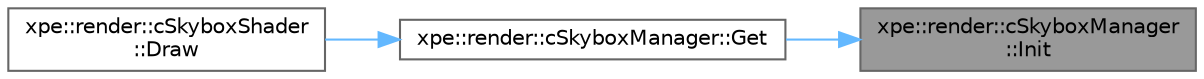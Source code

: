 digraph "xpe::render::cSkyboxManager::Init"
{
 // LATEX_PDF_SIZE
  bgcolor="transparent";
  edge [fontname=Helvetica,fontsize=10,labelfontname=Helvetica,labelfontsize=10];
  node [fontname=Helvetica,fontsize=10,shape=box,height=0.2,width=0.4];
  rankdir="RL";
  Node1 [id="Node000001",label="xpe::render::cSkyboxManager\l::Init",height=0.2,width=0.4,color="gray40", fillcolor="grey60", style="filled", fontcolor="black",tooltip=" "];
  Node1 -> Node2 [id="edge5_Node000001_Node000002",dir="back",color="steelblue1",style="solid",tooltip=" "];
  Node2 [id="Node000002",label="xpe::render::cSkyboxManager::Get",height=0.2,width=0.4,color="grey40", fillcolor="white", style="filled",URL="$classxpe_1_1render_1_1c_skybox_manager.html#a7dd6b461180ad3928c1b9b26d12c29b3",tooltip=" "];
  Node2 -> Node3 [id="edge6_Node000002_Node000003",dir="back",color="steelblue1",style="solid",tooltip=" "];
  Node3 [id="Node000003",label="xpe::render::cSkyboxShader\l::Draw",height=0.2,width=0.4,color="grey40", fillcolor="white", style="filled",URL="$classxpe_1_1render_1_1c_skybox_shader.html#ad0657596c465749935ee5c1b5aab5bfc",tooltip=" "];
}

